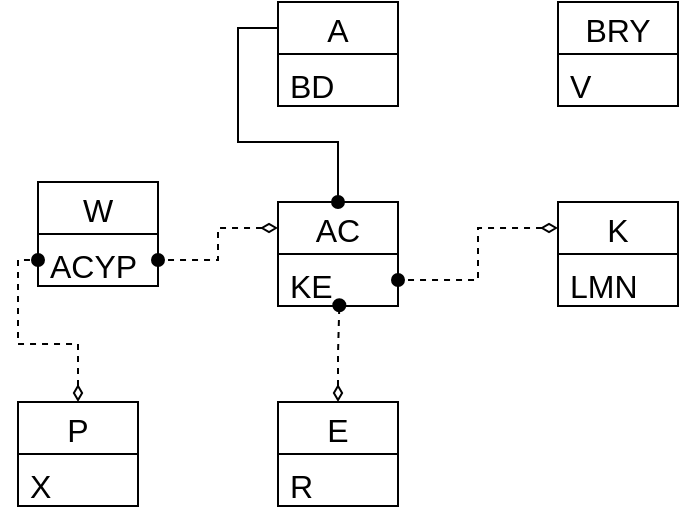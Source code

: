 <mxfile version="13.9.6" type="github" pages="2">
  <diagram id="FkJUinYZgS2651oJC1a8" name="Page-1">
    <mxGraphModel dx="782" dy="380" grid="1" gridSize="10" guides="1" tooltips="1" connect="1" arrows="1" fold="1" page="1" pageScale="1" pageWidth="1169" pageHeight="1654" math="0" shadow="0">
      <root>
        <mxCell id="0" />
        <mxCell id="1" parent="0" />
        <mxCell id="_BDz57AzzZlVgXk3Xv89-2" value="BRY" style="swimlane;fontStyle=0;childLayout=stackLayout;horizontal=1;startSize=26;fillColor=none;horizontalStack=0;resizeParent=1;resizeParentMax=0;resizeLast=0;collapsible=1;marginBottom=0;fontSize=16;" vertex="1" parent="1">
          <mxGeometry x="480" y="160" width="60" height="52" as="geometry" />
        </mxCell>
        <mxCell id="_BDz57AzzZlVgXk3Xv89-3" value="V" style="text;strokeColor=none;fillColor=none;align=left;verticalAlign=top;spacingLeft=4;spacingRight=4;overflow=hidden;rotatable=0;points=[[0,0.5],[1,0.5]];portConstraint=eastwest;fontSize=16;" vertex="1" parent="_BDz57AzzZlVgXk3Xv89-2">
          <mxGeometry y="26" width="60" height="26" as="geometry" />
        </mxCell>
        <mxCell id="_BDz57AzzZlVgXk3Xv89-11" value="A" style="swimlane;fontStyle=0;childLayout=stackLayout;horizontal=1;startSize=26;fillColor=none;horizontalStack=0;resizeParent=1;resizeParentMax=0;resizeLast=0;collapsible=1;marginBottom=0;fontSize=16;" vertex="1" parent="1">
          <mxGeometry x="340" y="160" width="60" height="52" as="geometry" />
        </mxCell>
        <mxCell id="_BDz57AzzZlVgXk3Xv89-12" value="BD" style="text;strokeColor=none;fillColor=none;align=left;verticalAlign=top;spacingLeft=4;spacingRight=4;overflow=hidden;rotatable=0;points=[[0,0.5],[1,0.5]];portConstraint=eastwest;fontSize=16;" vertex="1" parent="_BDz57AzzZlVgXk3Xv89-11">
          <mxGeometry y="26" width="60" height="26" as="geometry" />
        </mxCell>
        <mxCell id="_BDz57AzzZlVgXk3Xv89-13" value="AC" style="swimlane;fontStyle=0;childLayout=stackLayout;horizontal=1;startSize=26;fillColor=none;horizontalStack=0;resizeParent=1;resizeParentMax=0;resizeLast=0;collapsible=1;marginBottom=0;fontSize=16;" vertex="1" parent="1">
          <mxGeometry x="340" y="260" width="60" height="52" as="geometry" />
        </mxCell>
        <mxCell id="_BDz57AzzZlVgXk3Xv89-14" value="KE" style="text;strokeColor=none;fillColor=none;align=left;verticalAlign=top;spacingLeft=4;spacingRight=4;overflow=hidden;rotatable=0;points=[[0,0.5],[1,0.5]];portConstraint=eastwest;fontSize=16;" vertex="1" parent="_BDz57AzzZlVgXk3Xv89-13">
          <mxGeometry y="26" width="60" height="26" as="geometry" />
        </mxCell>
        <mxCell id="_BDz57AzzZlVgXk3Xv89-15" value="K" style="swimlane;fontStyle=0;childLayout=stackLayout;horizontal=1;startSize=26;fillColor=none;horizontalStack=0;resizeParent=1;resizeParentMax=0;resizeLast=0;collapsible=1;marginBottom=0;fontSize=16;" vertex="1" parent="1">
          <mxGeometry x="480" y="260" width="60" height="52" as="geometry" />
        </mxCell>
        <mxCell id="_BDz57AzzZlVgXk3Xv89-16" value="LMN" style="text;strokeColor=none;fillColor=none;align=left;verticalAlign=top;spacingLeft=4;spacingRight=4;overflow=hidden;rotatable=0;points=[[0,0.5],[1,0.5]];portConstraint=eastwest;fontSize=16;" vertex="1" parent="_BDz57AzzZlVgXk3Xv89-15">
          <mxGeometry y="26" width="60" height="26" as="geometry" />
        </mxCell>
        <mxCell id="_BDz57AzzZlVgXk3Xv89-17" value="E" style="swimlane;fontStyle=0;childLayout=stackLayout;horizontal=1;startSize=26;fillColor=none;horizontalStack=0;resizeParent=1;resizeParentMax=0;resizeLast=0;collapsible=1;marginBottom=0;fontSize=16;" vertex="1" parent="1">
          <mxGeometry x="340" y="360" width="60" height="52" as="geometry" />
        </mxCell>
        <mxCell id="_BDz57AzzZlVgXk3Xv89-18" value="R" style="text;strokeColor=none;fillColor=none;align=left;verticalAlign=top;spacingLeft=4;spacingRight=4;overflow=hidden;rotatable=0;points=[[0,0.5],[1,0.5]];portConstraint=eastwest;fontSize=16;" vertex="1" parent="_BDz57AzzZlVgXk3Xv89-17">
          <mxGeometry y="26" width="60" height="26" as="geometry" />
        </mxCell>
        <mxCell id="_BDz57AzzZlVgXk3Xv89-19" value="W" style="swimlane;fontStyle=0;childLayout=stackLayout;horizontal=1;startSize=26;fillColor=none;horizontalStack=0;resizeParent=1;resizeParentMax=0;resizeLast=0;collapsible=1;marginBottom=0;fontSize=16;" vertex="1" parent="1">
          <mxGeometry x="220" y="250" width="60" height="52" as="geometry" />
        </mxCell>
        <mxCell id="_BDz57AzzZlVgXk3Xv89-20" value="ACYP" style="text;strokeColor=none;fillColor=none;align=left;verticalAlign=top;spacingLeft=4;spacingRight=4;overflow=hidden;rotatable=0;points=[[0,0.5],[1,0.5]];portConstraint=eastwest;fontSize=16;" vertex="1" parent="_BDz57AzzZlVgXk3Xv89-19">
          <mxGeometry y="26" width="60" height="26" as="geometry" />
        </mxCell>
        <mxCell id="_BDz57AzzZlVgXk3Xv89-21" value="P" style="swimlane;fontStyle=0;childLayout=stackLayout;horizontal=1;startSize=26;fillColor=none;horizontalStack=0;resizeParent=1;resizeParentMax=0;resizeLast=0;collapsible=1;marginBottom=0;fontSize=16;" vertex="1" parent="1">
          <mxGeometry x="210" y="360" width="60" height="52" as="geometry" />
        </mxCell>
        <mxCell id="_BDz57AzzZlVgXk3Xv89-22" value="X" style="text;strokeColor=none;fillColor=none;align=left;verticalAlign=top;spacingLeft=4;spacingRight=4;overflow=hidden;rotatable=0;points=[[0,0.5],[1,0.5]];portConstraint=eastwest;fontSize=16;" vertex="1" parent="_BDz57AzzZlVgXk3Xv89-21">
          <mxGeometry y="26" width="60" height="26" as="geometry" />
        </mxCell>
        <mxCell id="_BDz57AzzZlVgXk3Xv89-24" value="" style="endArrow=oval;html=1;fontSize=16;exitX=0;exitY=0.25;exitDx=0;exitDy=0;entryX=0.5;entryY=0;entryDx=0;entryDy=0;edgeStyle=orthogonalEdgeStyle;endFill=1;rounded=0;" edge="1" parent="1" source="_BDz57AzzZlVgXk3Xv89-11" target="_BDz57AzzZlVgXk3Xv89-13">
          <mxGeometry width="50" height="50" relative="1" as="geometry">
            <mxPoint x="480" y="310" as="sourcePoint" />
            <mxPoint x="530" y="260" as="targetPoint" />
            <Array as="points">
              <mxPoint x="320" y="173" />
              <mxPoint x="320" y="230" />
              <mxPoint x="370" y="230" />
            </Array>
          </mxGeometry>
        </mxCell>
        <mxCell id="_BDz57AzzZlVgXk3Xv89-25" value="" style="endArrow=oval;html=1;fontSize=16;exitX=0;exitY=0.25;exitDx=0;exitDy=0;entryX=1;entryY=0.5;entryDx=0;entryDy=0;edgeStyle=orthogonalEdgeStyle;rounded=0;endFill=1;startArrow=diamondThin;startFill=0;dashed=1;" edge="1" parent="1" source="_BDz57AzzZlVgXk3Xv89-15" target="_BDz57AzzZlVgXk3Xv89-14">
          <mxGeometry width="50" height="50" relative="1" as="geometry">
            <mxPoint x="480" y="310" as="sourcePoint" />
            <mxPoint x="530" y="260" as="targetPoint" />
          </mxGeometry>
        </mxCell>
        <mxCell id="_BDz57AzzZlVgXk3Xv89-26" value="" style="endArrow=oval;html=1;fontSize=16;exitX=0.5;exitY=0;exitDx=0;exitDy=0;entryX=0.511;entryY=0.987;entryDx=0;entryDy=0;edgeStyle=orthogonalEdgeStyle;rounded=0;endFill=1;startArrow=diamondThin;startFill=0;dashed=1;entryPerimeter=0;" edge="1" parent="1" source="_BDz57AzzZlVgXk3Xv89-17" target="_BDz57AzzZlVgXk3Xv89-14">
          <mxGeometry width="50" height="50" relative="1" as="geometry">
            <mxPoint x="490" y="283" as="sourcePoint" />
            <mxPoint x="410" y="309" as="targetPoint" />
          </mxGeometry>
        </mxCell>
        <mxCell id="_BDz57AzzZlVgXk3Xv89-27" value="" style="endArrow=oval;html=1;fontSize=16;exitX=0;exitY=0.25;exitDx=0;exitDy=0;entryX=1;entryY=0.5;entryDx=0;entryDy=0;edgeStyle=orthogonalEdgeStyle;rounded=0;endFill=1;startArrow=diamondThin;startFill=0;dashed=1;" edge="1" parent="1" source="_BDz57AzzZlVgXk3Xv89-13" target="_BDz57AzzZlVgXk3Xv89-20">
          <mxGeometry width="50" height="50" relative="1" as="geometry">
            <mxPoint x="490" y="283" as="sourcePoint" />
            <mxPoint x="410" y="309" as="targetPoint" />
          </mxGeometry>
        </mxCell>
        <mxCell id="_BDz57AzzZlVgXk3Xv89-28" value="" style="endArrow=oval;html=1;fontSize=16;exitX=0.5;exitY=0;exitDx=0;exitDy=0;entryX=0;entryY=0.5;entryDx=0;entryDy=0;edgeStyle=orthogonalEdgeStyle;rounded=0;endFill=1;startArrow=diamondThin;startFill=0;dashed=1;" edge="1" parent="1" source="_BDz57AzzZlVgXk3Xv89-21" target="_BDz57AzzZlVgXk3Xv89-20">
          <mxGeometry width="50" height="50" relative="1" as="geometry">
            <mxPoint x="350" y="283" as="sourcePoint" />
            <mxPoint x="250" y="309" as="targetPoint" />
          </mxGeometry>
        </mxCell>
      </root>
    </mxGraphModel>
  </diagram>
  <diagram id="d1--Cav3JJ6YK_o9TNWD" name="Page-2">
    <mxGraphModel dx="782" dy="380" grid="1" gridSize="10" guides="1" tooltips="1" connect="1" arrows="1" fold="1" page="1" pageScale="1" pageWidth="1169" pageHeight="1654" math="0" shadow="0">
      <root>
        <mxCell id="02brMGIZggr0tK-DHkGW-0" />
        <mxCell id="02brMGIZggr0tK-DHkGW-1" parent="02brMGIZggr0tK-DHkGW-0" />
        <mxCell id="02brMGIZggr0tK-DHkGW-2" value="K7" style="swimlane;fontStyle=0;childLayout=stackLayout;horizontal=1;startSize=26;fillColor=none;horizontalStack=0;resizeParent=1;resizeParentMax=0;resizeLast=0;collapsible=1;marginBottom=0;fontSize=16;" vertex="1" parent="02brMGIZggr0tK-DHkGW-1">
          <mxGeometry x="1020" y="400" width="60" height="52" as="geometry" />
        </mxCell>
        <mxCell id="02brMGIZggr0tK-DHkGW-3" value="BRYV" style="text;strokeColor=none;fillColor=none;align=left;verticalAlign=top;spacingLeft=4;spacingRight=4;overflow=hidden;rotatable=0;points=[[0,0.5],[1,0.5]];portConstraint=eastwest;fontSize=16;" vertex="1" parent="02brMGIZggr0tK-DHkGW-2">
          <mxGeometry y="26" width="60" height="26" as="geometry" />
        </mxCell>
        <mxCell id="02brMGIZggr0tK-DHkGW-4" value="K5" style="swimlane;fontStyle=0;childLayout=stackLayout;horizontal=1;startSize=26;fillColor=none;horizontalStack=0;resizeParent=1;resizeParentMax=0;resizeLast=0;collapsible=1;marginBottom=0;fontSize=16;" vertex="1" parent="02brMGIZggr0tK-DHkGW-1">
          <mxGeometry x="880" y="400" width="60" height="52" as="geometry" />
        </mxCell>
        <mxCell id="02brMGIZggr0tK-DHkGW-5" value="ABD" style="text;strokeColor=none;fillColor=none;align=left;verticalAlign=top;spacingLeft=4;spacingRight=4;overflow=hidden;rotatable=0;points=[[0,0.5],[1,0.5]];portConstraint=eastwest;fontSize=16;" vertex="1" parent="02brMGIZggr0tK-DHkGW-4">
          <mxGeometry y="26" width="60" height="26" as="geometry" />
        </mxCell>
        <mxCell id="02brMGIZggr0tK-DHkGW-6" value="K2" style="swimlane;fontStyle=0;childLayout=stackLayout;horizontal=1;startSize=26;fillColor=none;horizontalStack=0;resizeParent=1;resizeParentMax=0;resizeLast=0;collapsible=1;marginBottom=0;fontSize=16;" vertex="1" parent="02brMGIZggr0tK-DHkGW-1">
          <mxGeometry x="880" y="486" width="80" height="80" as="geometry" />
        </mxCell>
        <mxCell id="02brMGIZggr0tK-DHkGW-7" value="K3 K4 K5&#xa;CKE" style="text;strokeColor=none;fillColor=none;align=left;verticalAlign=top;spacingLeft=4;spacingRight=4;overflow=hidden;rotatable=0;points=[[0,0.5],[1,0.5]];portConstraint=eastwest;fontSize=16;" vertex="1" parent="02brMGIZggr0tK-DHkGW-6">
          <mxGeometry y="26" width="80" height="54" as="geometry" />
        </mxCell>
        <mxCell id="02brMGIZggr0tK-DHkGW-8" value="K3" style="swimlane;fontStyle=0;childLayout=stackLayout;horizontal=1;startSize=26;fillColor=none;horizontalStack=0;resizeParent=1;resizeParentMax=0;resizeLast=0;collapsible=1;marginBottom=0;fontSize=16;" vertex="1" parent="02brMGIZggr0tK-DHkGW-1">
          <mxGeometry x="1020" y="500" width="60" height="52" as="geometry" />
        </mxCell>
        <mxCell id="02brMGIZggr0tK-DHkGW-9" value="KLMN" style="text;strokeColor=none;fillColor=none;align=left;verticalAlign=top;spacingLeft=4;spacingRight=4;overflow=hidden;rotatable=0;points=[[0,0.5],[1,0.5]];portConstraint=eastwest;fontSize=16;" vertex="1" parent="02brMGIZggr0tK-DHkGW-8">
          <mxGeometry y="26" width="60" height="26" as="geometry" />
        </mxCell>
        <mxCell id="02brMGIZggr0tK-DHkGW-10" value="K4" style="swimlane;fontStyle=0;childLayout=stackLayout;horizontal=1;startSize=26;fillColor=none;horizontalStack=0;resizeParent=1;resizeParentMax=0;resizeLast=0;collapsible=1;marginBottom=0;fontSize=16;" vertex="1" parent="02brMGIZggr0tK-DHkGW-1">
          <mxGeometry x="880" y="600" width="60" height="52" as="geometry" />
        </mxCell>
        <mxCell id="02brMGIZggr0tK-DHkGW-11" value="ER" style="text;strokeColor=none;fillColor=none;align=left;verticalAlign=top;spacingLeft=4;spacingRight=4;overflow=hidden;rotatable=0;points=[[0,0.5],[1,0.5]];portConstraint=eastwest;fontSize=16;" vertex="1" parent="02brMGIZggr0tK-DHkGW-10">
          <mxGeometry y="26" width="60" height="26" as="geometry" />
        </mxCell>
        <mxCell id="02brMGIZggr0tK-DHkGW-12" value="K1" style="swimlane;fontStyle=0;childLayout=stackLayout;horizontal=1;startSize=26;fillColor=none;horizontalStack=0;resizeParent=1;resizeParentMax=0;resizeLast=0;collapsible=1;marginBottom=0;fontSize=16;" vertex="1" parent="02brMGIZggr0tK-DHkGW-1">
          <mxGeometry x="770" y="490" width="60" height="80" as="geometry" />
        </mxCell>
        <mxCell id="02brMGIZggr0tK-DHkGW-13" value="K2 K6&#xa;CYP" style="text;strokeColor=none;fillColor=none;align=left;verticalAlign=top;spacingLeft=4;spacingRight=4;overflow=hidden;rotatable=0;points=[[0,0.5],[1,0.5]];portConstraint=eastwest;fontSize=16;" vertex="1" parent="02brMGIZggr0tK-DHkGW-12">
          <mxGeometry y="26" width="60" height="54" as="geometry" />
        </mxCell>
        <mxCell id="02brMGIZggr0tK-DHkGW-14" value="K6" style="swimlane;fontStyle=0;childLayout=stackLayout;horizontal=1;startSize=26;fillColor=none;horizontalStack=0;resizeParent=1;resizeParentMax=0;resizeLast=0;collapsible=1;marginBottom=0;fontSize=16;" vertex="1" parent="02brMGIZggr0tK-DHkGW-1">
          <mxGeometry x="750" y="600" width="60" height="52" as="geometry" />
        </mxCell>
        <mxCell id="02brMGIZggr0tK-DHkGW-15" value="PX" style="text;strokeColor=none;fillColor=none;align=left;verticalAlign=top;spacingLeft=4;spacingRight=4;overflow=hidden;rotatable=0;points=[[0,0.5],[1,0.5]];portConstraint=eastwest;fontSize=16;" vertex="1" parent="02brMGIZggr0tK-DHkGW-14">
          <mxGeometry y="26" width="60" height="26" as="geometry" />
        </mxCell>
        <mxCell id="02brMGIZggr0tK-DHkGW-16" value="" style="endArrow=oval;html=1;fontSize=16;exitX=0;exitY=0.25;exitDx=0;exitDy=0;entryX=0.5;entryY=0;entryDx=0;entryDy=0;edgeStyle=orthogonalEdgeStyle;endFill=1;rounded=0;startArrow=diamondThin;startFill=0;dashed=1;" edge="1" parent="02brMGIZggr0tK-DHkGW-1" source="02brMGIZggr0tK-DHkGW-4" target="02brMGIZggr0tK-DHkGW-6">
          <mxGeometry width="50" height="50" relative="1" as="geometry">
            <mxPoint x="1020" y="550" as="sourcePoint" />
            <mxPoint x="1070" y="500" as="targetPoint" />
            <Array as="points">
              <mxPoint x="860" y="413" />
              <mxPoint x="860" y="470" />
              <mxPoint x="920" y="470" />
            </Array>
          </mxGeometry>
        </mxCell>
        <mxCell id="02brMGIZggr0tK-DHkGW-17" value="" style="endArrow=oval;html=1;fontSize=16;exitX=0;exitY=0.25;exitDx=0;exitDy=0;entryX=1;entryY=0.5;entryDx=0;entryDy=0;edgeStyle=orthogonalEdgeStyle;rounded=0;endFill=1;startArrow=diamondThin;startFill=0;dashed=1;" edge="1" parent="02brMGIZggr0tK-DHkGW-1" source="02brMGIZggr0tK-DHkGW-8" target="02brMGIZggr0tK-DHkGW-7">
          <mxGeometry width="50" height="50" relative="1" as="geometry">
            <mxPoint x="1020" y="550" as="sourcePoint" />
            <mxPoint x="1070" y="500" as="targetPoint" />
          </mxGeometry>
        </mxCell>
        <mxCell id="02brMGIZggr0tK-DHkGW-18" value="" style="endArrow=oval;html=1;fontSize=16;exitX=0.5;exitY=0;exitDx=0;exitDy=0;entryX=0.511;entryY=0.987;entryDx=0;entryDy=0;edgeStyle=orthogonalEdgeStyle;rounded=0;endFill=1;startArrow=diamondThin;startFill=0;dashed=1;entryPerimeter=0;" edge="1" parent="02brMGIZggr0tK-DHkGW-1" source="02brMGIZggr0tK-DHkGW-10" target="02brMGIZggr0tK-DHkGW-7">
          <mxGeometry width="50" height="50" relative="1" as="geometry">
            <mxPoint x="1030" y="523" as="sourcePoint" />
            <mxPoint x="950" y="549" as="targetPoint" />
          </mxGeometry>
        </mxCell>
        <mxCell id="02brMGIZggr0tK-DHkGW-19" value="" style="endArrow=oval;html=1;fontSize=16;exitX=0;exitY=0.25;exitDx=0;exitDy=0;entryX=1;entryY=0.5;entryDx=0;entryDy=0;edgeStyle=orthogonalEdgeStyle;rounded=0;endFill=1;startArrow=diamondThin;startFill=0;dashed=1;" edge="1" parent="02brMGIZggr0tK-DHkGW-1" source="02brMGIZggr0tK-DHkGW-6" target="02brMGIZggr0tK-DHkGW-13">
          <mxGeometry width="50" height="50" relative="1" as="geometry">
            <mxPoint x="1030" y="523" as="sourcePoint" />
            <mxPoint x="950" y="549" as="targetPoint" />
          </mxGeometry>
        </mxCell>
        <mxCell id="02brMGIZggr0tK-DHkGW-20" value="" style="endArrow=oval;html=1;fontSize=16;exitX=0.5;exitY=0;exitDx=0;exitDy=0;entryX=0;entryY=0.5;entryDx=0;entryDy=0;edgeStyle=orthogonalEdgeStyle;rounded=0;endFill=1;startArrow=diamondThin;startFill=0;dashed=1;" edge="1" parent="02brMGIZggr0tK-DHkGW-1" source="02brMGIZggr0tK-DHkGW-14" target="02brMGIZggr0tK-DHkGW-13">
          <mxGeometry width="50" height="50" relative="1" as="geometry">
            <mxPoint x="890" y="523" as="sourcePoint" />
            <mxPoint x="790" y="549" as="targetPoint" />
            <Array as="points">
              <mxPoint x="780" y="585" />
              <mxPoint x="750" y="585" />
              <mxPoint x="750" y="543" />
            </Array>
          </mxGeometry>
        </mxCell>
      </root>
    </mxGraphModel>
  </diagram>
</mxfile>

